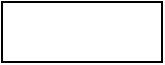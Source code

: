 <mxfile>
    <diagram id="sSRTPzbHuoM3nWNPV3cq" name="Page-1">
        <mxGraphModel dx="362" dy="319" grid="1" gridSize="10" guides="1" tooltips="1" connect="1" arrows="1" fold="1" page="1" pageScale="1" pageWidth="850" pageHeight="1100" math="0" shadow="0">
            <root>
                <mxCell id="0"/>
                <mxCell id="1" parent="0"/>
                <mxCell id="2" value="" style="rounded=0;whiteSpace=wrap;html=1;" vertex="1" parent="1">
                    <mxGeometry x="40" y="40" width="80" height="30" as="geometry"/>
                </mxCell>
            </root>
        </mxGraphModel>
    </diagram>
</mxfile>